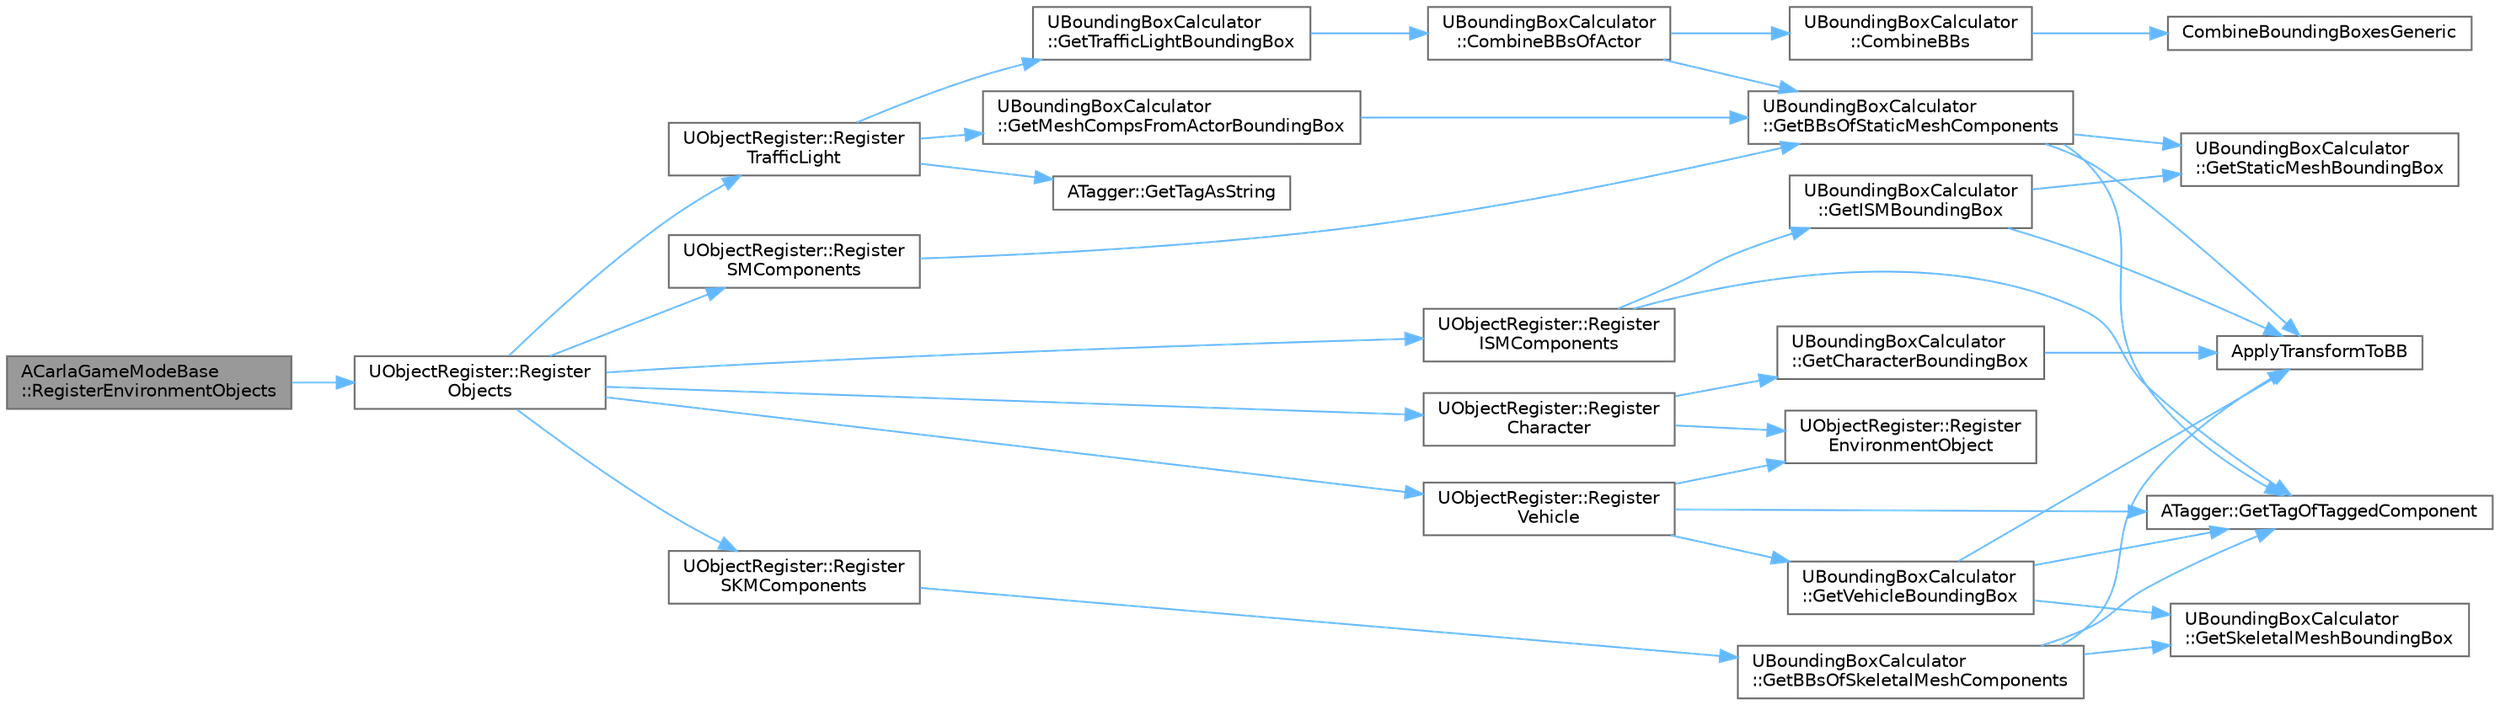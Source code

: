 digraph "ACarlaGameModeBase::RegisterEnvironmentObjects"
{
 // INTERACTIVE_SVG=YES
 // LATEX_PDF_SIZE
  bgcolor="transparent";
  edge [fontname=Helvetica,fontsize=10,labelfontname=Helvetica,labelfontsize=10];
  node [fontname=Helvetica,fontsize=10,shape=box,height=0.2,width=0.4];
  rankdir="LR";
  Node1 [id="Node000001",label="ACarlaGameModeBase\l::RegisterEnvironmentObjects",height=0.2,width=0.4,color="gray40", fillcolor="grey60", style="filled", fontcolor="black",tooltip=" "];
  Node1 -> Node2 [id="edge1_Node000001_Node000002",color="steelblue1",style="solid",tooltip=" "];
  Node2 [id="Node000002",label="UObjectRegister::Register\lObjects",height=0.2,width=0.4,color="grey40", fillcolor="white", style="filled",URL="$d2/d5b/classUObjectRegister.html#a8e77baf3dffa6dc5919a2ee4d8c9a965",tooltip=" "];
  Node2 -> Node3 [id="edge2_Node000002_Node000003",color="steelblue1",style="solid",tooltip=" "];
  Node3 [id="Node000003",label="UObjectRegister::Register\lCharacter",height=0.2,width=0.4,color="grey40", fillcolor="white", style="filled",URL="$d2/d5b/classUObjectRegister.html#ab8704b164ab785b6ad2b1d0dcab44223",tooltip=" "];
  Node3 -> Node4 [id="edge3_Node000003_Node000004",color="steelblue1",style="solid",tooltip=" "];
  Node4 [id="Node000004",label="UBoundingBoxCalculator\l::GetCharacterBoundingBox",height=0.2,width=0.4,color="grey40", fillcolor="white", style="filled",URL="$df/d02/classUBoundingBoxCalculator.html#a6f9f361b86200319b604a459008c48c0",tooltip=" "];
  Node4 -> Node5 [id="edge4_Node000004_Node000005",color="steelblue1",style="solid",tooltip=" "];
  Node5 [id="Node000005",label="ApplyTransformToBB",height=0.2,width=0.4,color="grey40", fillcolor="white", style="filled",URL="$dd/dd8/BoundingBoxCalculator_8cpp.html#a724edcd3050f902e60a4c923013b7e4c",tooltip=" "];
  Node3 -> Node6 [id="edge5_Node000003_Node000006",color="steelblue1",style="solid",tooltip=" "];
  Node6 [id="Node000006",label="UObjectRegister::Register\lEnvironmentObject",height=0.2,width=0.4,color="grey40", fillcolor="white", style="filled",URL="$d2/d5b/classUObjectRegister.html#a8c7557f3311d68b4e010ff4463bdb713",tooltip=" "];
  Node2 -> Node7 [id="edge6_Node000002_Node000007",color="steelblue1",style="solid",tooltip=" "];
  Node7 [id="Node000007",label="UObjectRegister::Register\lISMComponents",height=0.2,width=0.4,color="grey40", fillcolor="white", style="filled",URL="$d2/d5b/classUObjectRegister.html#aef70e7b2f497e5be2a2ea4051ca3cdab",tooltip=" "];
  Node7 -> Node8 [id="edge7_Node000007_Node000008",color="steelblue1",style="solid",tooltip=" "];
  Node8 [id="Node000008",label="UBoundingBoxCalculator\l::GetISMBoundingBox",height=0.2,width=0.4,color="grey40", fillcolor="white", style="filled",URL="$df/d02/classUBoundingBoxCalculator.html#aa5f1454b3356ef909e81b68ed5bdb2d5",tooltip=" "];
  Node8 -> Node5 [id="edge8_Node000008_Node000005",color="steelblue1",style="solid",tooltip=" "];
  Node8 -> Node9 [id="edge9_Node000008_Node000009",color="steelblue1",style="solid",tooltip=" "];
  Node9 [id="Node000009",label="UBoundingBoxCalculator\l::GetStaticMeshBoundingBox",height=0.2,width=0.4,color="grey40", fillcolor="white", style="filled",URL="$df/d02/classUBoundingBoxCalculator.html#acee57735172616e5908916e178b16b7f",tooltip=" "];
  Node7 -> Node10 [id="edge10_Node000007_Node000010",color="steelblue1",style="solid",tooltip=" "];
  Node10 [id="Node000010",label="ATagger::GetTagOfTaggedComponent",height=0.2,width=0.4,color="grey40", fillcolor="white", style="filled",URL="$da/d86/classATagger.html#a1fbf1e4054acac5814c5521796a410a2",tooltip="Retrieve the tag of an already tagged component."];
  Node2 -> Node11 [id="edge11_Node000002_Node000011",color="steelblue1",style="solid",tooltip=" "];
  Node11 [id="Node000011",label="UObjectRegister::Register\lSKMComponents",height=0.2,width=0.4,color="grey40", fillcolor="white", style="filled",URL="$d2/d5b/classUObjectRegister.html#a91639ab20ae6a79cae508fac6774d7f8",tooltip=" "];
  Node11 -> Node12 [id="edge12_Node000011_Node000012",color="steelblue1",style="solid",tooltip=" "];
  Node12 [id="Node000012",label="UBoundingBoxCalculator\l::GetBBsOfSkeletalMeshComponents",height=0.2,width=0.4,color="grey40", fillcolor="white", style="filled",URL="$df/d02/classUBoundingBoxCalculator.html#a26b06d84b8d5990869150aaabc633072",tooltip=" "];
  Node12 -> Node5 [id="edge13_Node000012_Node000005",color="steelblue1",style="solid",tooltip=" "];
  Node12 -> Node13 [id="edge14_Node000012_Node000013",color="steelblue1",style="solid",tooltip=" "];
  Node13 [id="Node000013",label="UBoundingBoxCalculator\l::GetSkeletalMeshBoundingBox",height=0.2,width=0.4,color="grey40", fillcolor="white", style="filled",URL="$df/d02/classUBoundingBoxCalculator.html#ac9bad7655f552b0f47ee7a59237fcf8a",tooltip=" "];
  Node12 -> Node10 [id="edge15_Node000012_Node000010",color="steelblue1",style="solid",tooltip=" "];
  Node2 -> Node14 [id="edge16_Node000002_Node000014",color="steelblue1",style="solid",tooltip=" "];
  Node14 [id="Node000014",label="UObjectRegister::Register\lSMComponents",height=0.2,width=0.4,color="grey40", fillcolor="white", style="filled",URL="$d2/d5b/classUObjectRegister.html#a3170c79e4e27ef979a163a05a84bd278",tooltip=" "];
  Node14 -> Node15 [id="edge17_Node000014_Node000015",color="steelblue1",style="solid",tooltip=" "];
  Node15 [id="Node000015",label="UBoundingBoxCalculator\l::GetBBsOfStaticMeshComponents",height=0.2,width=0.4,color="grey40", fillcolor="white", style="filled",URL="$df/d02/classUBoundingBoxCalculator.html#ae6652aae39124e629b2cab14760fa027",tooltip=" "];
  Node15 -> Node5 [id="edge18_Node000015_Node000005",color="steelblue1",style="solid",tooltip=" "];
  Node15 -> Node9 [id="edge19_Node000015_Node000009",color="steelblue1",style="solid",tooltip=" "];
  Node15 -> Node10 [id="edge20_Node000015_Node000010",color="steelblue1",style="solid",tooltip=" "];
  Node2 -> Node16 [id="edge21_Node000002_Node000016",color="steelblue1",style="solid",tooltip=" "];
  Node16 [id="Node000016",label="UObjectRegister::Register\lTrafficLight",height=0.2,width=0.4,color="grey40", fillcolor="white", style="filled",URL="$d2/d5b/classUObjectRegister.html#a8bc743b6be0375b789d1a04b3555d961",tooltip=" "];
  Node16 -> Node17 [id="edge22_Node000016_Node000017",color="steelblue1",style="solid",tooltip=" "];
  Node17 [id="Node000017",label="UBoundingBoxCalculator\l::GetMeshCompsFromActorBoundingBox",height=0.2,width=0.4,color="grey40", fillcolor="white", style="filled",URL="$df/d02/classUBoundingBoxCalculator.html#af8d4b9688261756447ce09390064d3c2",tooltip=" "];
  Node17 -> Node15 [id="edge23_Node000017_Node000015",color="steelblue1",style="solid",tooltip=" "];
  Node16 -> Node18 [id="edge24_Node000016_Node000018",color="steelblue1",style="solid",tooltip=" "];
  Node18 [id="Node000018",label="ATagger::GetTagAsString",height=0.2,width=0.4,color="grey40", fillcolor="white", style="filled",URL="$da/d86/classATagger.html#a2b8ab63680928bbd944deecb7e87ec23",tooltip="Retrieve the tags of an already tagged actor."];
  Node16 -> Node19 [id="edge25_Node000016_Node000019",color="steelblue1",style="solid",tooltip=" "];
  Node19 [id="Node000019",label="UBoundingBoxCalculator\l::GetTrafficLightBoundingBox",height=0.2,width=0.4,color="grey40", fillcolor="white", style="filled",URL="$df/d02/classUBoundingBoxCalculator.html#ad731c0c97029d59cb5b763077a7c18ec",tooltip=" "];
  Node19 -> Node20 [id="edge26_Node000019_Node000020",color="steelblue1",style="solid",tooltip=" "];
  Node20 [id="Node000020",label="UBoundingBoxCalculator\l::CombineBBsOfActor",height=0.2,width=0.4,color="grey40", fillcolor="white", style="filled",URL="$df/d02/classUBoundingBoxCalculator.html#af2813a65238c05c9f421c93839766edb",tooltip=" "];
  Node20 -> Node21 [id="edge27_Node000020_Node000021",color="steelblue1",style="solid",tooltip=" "];
  Node21 [id="Node000021",label="UBoundingBoxCalculator\l::CombineBBs",height=0.2,width=0.4,color="grey40", fillcolor="white", style="filled",URL="$df/d02/classUBoundingBoxCalculator.html#adc638d4ad146b80666f002e31fb67dca",tooltip=" "];
  Node21 -> Node22 [id="edge28_Node000021_Node000022",color="steelblue1",style="solid",tooltip=" "];
  Node22 [id="Node000022",label="CombineBoundingBoxesGeneric",height=0.2,width=0.4,color="grey40", fillcolor="white", style="filled",URL="$dd/dd8/BoundingBoxCalculator_8cpp.html#add48caf167e197fab6a9c2228ad1c024",tooltip=" "];
  Node20 -> Node15 [id="edge29_Node000020_Node000015",color="steelblue1",style="solid",tooltip=" "];
  Node2 -> Node23 [id="edge30_Node000002_Node000023",color="steelblue1",style="solid",tooltip=" "];
  Node23 [id="Node000023",label="UObjectRegister::Register\lVehicle",height=0.2,width=0.4,color="grey40", fillcolor="white", style="filled",URL="$d2/d5b/classUObjectRegister.html#a03ae90f5d7245f380fda3e44d42870b7",tooltip=" "];
  Node23 -> Node10 [id="edge31_Node000023_Node000010",color="steelblue1",style="solid",tooltip=" "];
  Node23 -> Node24 [id="edge32_Node000023_Node000024",color="steelblue1",style="solid",tooltip=" "];
  Node24 [id="Node000024",label="UBoundingBoxCalculator\l::GetVehicleBoundingBox",height=0.2,width=0.4,color="grey40", fillcolor="white", style="filled",URL="$df/d02/classUBoundingBoxCalculator.html#af1eef05f52ea2eea5fb35d30e4034b61",tooltip=" "];
  Node24 -> Node5 [id="edge33_Node000024_Node000005",color="steelblue1",style="solid",tooltip=" "];
  Node24 -> Node13 [id="edge34_Node000024_Node000013",color="steelblue1",style="solid",tooltip=" "];
  Node24 -> Node10 [id="edge35_Node000024_Node000010",color="steelblue1",style="solid",tooltip=" "];
  Node23 -> Node6 [id="edge36_Node000023_Node000006",color="steelblue1",style="solid",tooltip=" "];
}
